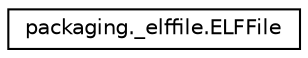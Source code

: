 digraph "Graphical Class Hierarchy"
{
 // LATEX_PDF_SIZE
  edge [fontname="Helvetica",fontsize="10",labelfontname="Helvetica",labelfontsize="10"];
  node [fontname="Helvetica",fontsize="10",shape=record];
  rankdir="LR";
  Node0 [label="packaging._elffile.ELFFile",height=0.2,width=0.4,color="black", fillcolor="white", style="filled",URL="$classpackaging_1_1__elffile_1_1ELFFile.html",tooltip=" "];
}
